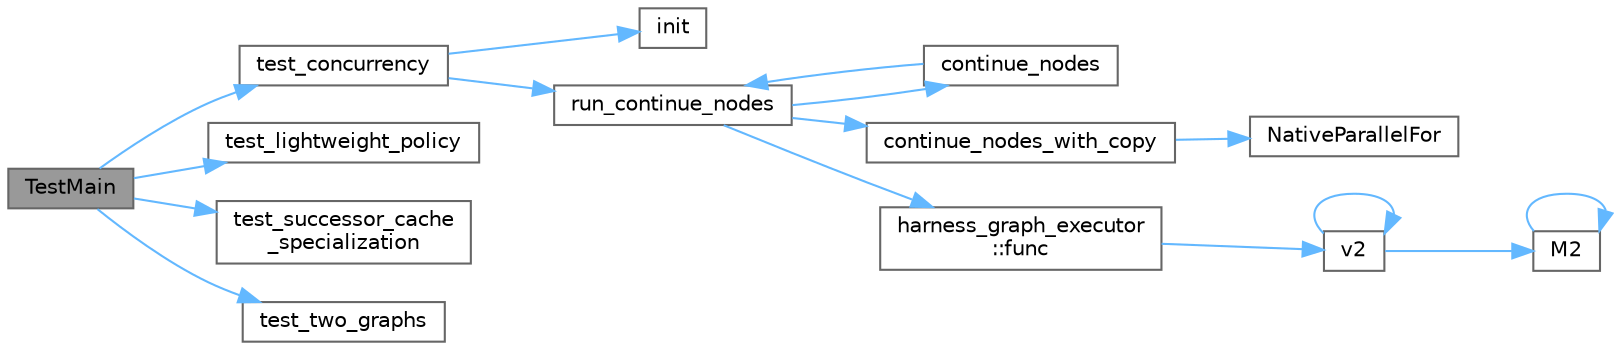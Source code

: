 digraph "TestMain"
{
 // LATEX_PDF_SIZE
  bgcolor="transparent";
  edge [fontname=Helvetica,fontsize=10,labelfontname=Helvetica,labelfontsize=10];
  node [fontname=Helvetica,fontsize=10,shape=box,height=0.2,width=0.4];
  rankdir="LR";
  Node1 [id="Node000001",label="TestMain",height=0.2,width=0.4,color="gray40", fillcolor="grey60", style="filled", fontcolor="black",tooltip="Entry point to a TBB unit test application"];
  Node1 -> Node2 [id="edge16_Node000001_Node000002",color="steelblue1",style="solid",tooltip=" "];
  Node2 [id="Node000002",label="test_concurrency",height=0.2,width=0.4,color="grey40", fillcolor="white", style="filled",URL="$test__continue__node_8cpp.html#a9f222e58df8a7565ff22f441ed62edfa",tooltip="Tests limited concurrency cases for nodes that accept data messages"];
  Node2 -> Node3 [id="edge17_Node000002_Node000003",color="steelblue1",style="solid",tooltip=" "];
  Node3 [id="Node000003",label="init",height=0.2,width=0.4,color="grey40", fillcolor="white", style="filled",URL="$boing_8c.html#a2858154e2009b0e6e616f313177762bc",tooltip=" "];
  Node2 -> Node4 [id="edge18_Node000002_Node000004",color="steelblue1",style="solid",tooltip=" "];
  Node4 [id="Node000004",label="run_continue_nodes",height=0.2,width=0.4,color="grey40", fillcolor="white", style="filled",URL="$test__continue__node_8cpp.html#a5bf9f82a547190b21f1467835f8d3917",tooltip=" "];
  Node4 -> Node5 [id="edge19_Node000004_Node000005",color="steelblue1",style="solid",tooltip=" "];
  Node5 [id="Node000005",label="continue_nodes",height=0.2,width=0.4,color="grey40", fillcolor="white", style="filled",URL="$test__continue__node_8cpp.html#a78ee8813e43ca231184bdaeee544ae31",tooltip=" "];
  Node5 -> Node4 [id="edge20_Node000005_Node000004",color="steelblue1",style="solid",tooltip=" "];
  Node4 -> Node6 [id="edge21_Node000004_Node000006",color="steelblue1",style="solid",tooltip=" "];
  Node6 [id="Node000006",label="continue_nodes_with_copy",height=0.2,width=0.4,color="grey40", fillcolor="white", style="filled",URL="$test__continue__node_8cpp.html#a6ec5b842e0fd25c0080d5b6cc867031b",tooltip=" "];
  Node6 -> Node7 [id="edge22_Node000006_Node000007",color="steelblue1",style="solid",tooltip=" "];
  Node7 [id="Node000007",label="NativeParallelFor",height=0.2,width=0.4,color="grey40", fillcolor="white", style="filled",URL="$harness_8h.html#ad5b2c9cf4e169014b7919debb3c91d45",tooltip="Execute body(i) in parallel for i in the interval [0,n)."];
  Node4 -> Node8 [id="edge23_Node000004_Node000008",color="steelblue1",style="solid",tooltip=" "];
  Node8 [id="Node000008",label="harness_graph_executor\l::func",height=0.2,width=0.4,color="grey40", fillcolor="white", style="filled",URL="$structharness__graph__executor.html#ac41a80aba49bfa67becad7f3af86922e",tooltip=" "];
  Node8 -> Node9 [id="edge24_Node000008_Node000009",color="steelblue1",style="solid",tooltip=" "];
  Node9 [id="Node000009",label="v2",height=0.2,width=0.4,color="grey40", fillcolor="white", style="filled",URL="$_tutorial___reshape_mat2_vec_8cpp.html#a3eb30a79de469336df46f4f5f0bfb84f",tooltip=" "];
  Node9 -> Node10 [id="edge25_Node000009_Node000010",color="steelblue1",style="solid",tooltip=" "];
  Node10 [id="Node000010",label="M2",height=0.2,width=0.4,color="grey40", fillcolor="white", style="filled",URL="$_tutorial___reshape_mat2_mat_8cpp.html#ae3dc3553f10a3c3e5d701dc35895d1e4",tooltip=" "];
  Node10 -> Node10 [id="edge26_Node000010_Node000010",color="steelblue1",style="solid",tooltip=" "];
  Node9 -> Node9 [id="edge27_Node000009_Node000009",color="steelblue1",style="solid",tooltip=" "];
  Node1 -> Node11 [id="edge28_Node000001_Node000011",color="steelblue1",style="solid",tooltip=" "];
  Node11 [id="Node000011",label="test_lightweight_policy",height=0.2,width=0.4,color="grey40", fillcolor="white", style="filled",URL="$test__continue__node_8cpp.html#af0b66a0babbbd468008b551c87362f2d",tooltip=" "];
  Node1 -> Node12 [id="edge29_Node000001_Node000012",color="steelblue1",style="solid",tooltip=" "];
  Node12 [id="Node000012",label="test_successor_cache\l_specialization",height=0.2,width=0.4,color="grey40", fillcolor="white", style="filled",URL="$test__continue__node_8cpp.html#a8799941697116224d8e3947f4f773df7",tooltip=" "];
  Node1 -> Node13 [id="edge30_Node000001_Node000013",color="steelblue1",style="solid",tooltip=" "];
  Node13 [id="Node000013",label="test_two_graphs",height=0.2,width=0.4,color="grey40", fillcolor="white", style="filled",URL="$test__continue__node_8cpp.html#a84dbcb8c4c96e12ad41f11f2bb80c275",tooltip=" "];
}
